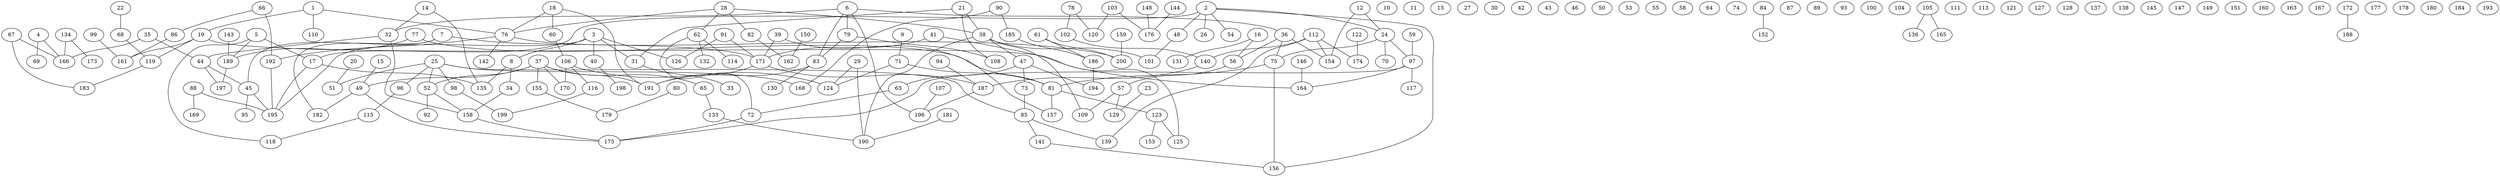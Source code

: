 graph G_1 {
    1;
    2;
    3;
    4;
    5;
    6;
    7;
    8;
    9;
    10;
    11;
    12;
    13;
    14;
    15;
    16;
    17;
    18;
    19;
    20;
    21;
    22;
    23;
    24;
    25;
    26;
    27;
    28;
    29;
    30;
    31;
    32;
    33;
    34;
    35;
    36;
    37;
    38;
    39;
    40;
    41;
    42;
    43;
    44;
    45;
    46;
    47;
    48;
    49;
    50;
    51;
    52;
    53;
    54;
    55;
    56;
    57;
    58;
    59;
    60;
    61;
    62;
    63;
    64;
    65;
    66;
    67;
    68;
    69;
    70;
    71;
    72;
    73;
    74;
    75;
    76;
    77;
    78;
    79;
    80;
    81;
    82;
    83;
    84;
    85;
    86;
    87;
    88;
    89;
    90;
    91;
    92;
    93;
    94;
    95;
    96;
    97;
    98;
    99;
    100;
    101;
    102;
    103;
    104;
    105;
    106;
    107;
    108;
    109;
    110;
    111;
    112;
    113;
    114;
    115;
    116;
    117;
    118;
    119;
    120;
    121;
    122;
    123;
    124;
    125;
    126;
    127;
    128;
    129;
    130;
    131;
    132;
    133;
    134;
    135;
    136;
    137;
    138;
    139;
    140;
    141;
    142;
    143;
    144;
    145;
    146;
    147;
    148;
    149;
    150;
    151;
    152;
    153;
    154;
    155;
    156;
    157;
    158;
    159;
    160;
    161;
    162;
    163;
    164;
    165;
    166;
    167;
    168;
    169;
    170;
    171;
    172;
    173;
    174;
    175;
    176;
    177;
    178;
    179;
    180;
    181;
    182;
    183;
    184;
    185;
    186;
    187;
    188;
    189;
    190;
    191;
    192;
    193;
    194;
    195;
    196;
    197;
    198;
    199;
    200;
    1 -- 19;
    1 -- 76;
    1 -- 110;
    2 -- 17;
    2 -- 24;
    2 -- 26;
    2 -- 48;
    2 -- 54;
    2 -- 156;
    3 -- 8;
    3 -- 31;
    3 -- 40;
    3 -- 126;
    3 -- 195;
    4 -- 69;
    4 -- 166;
    5 -- 17;
    5 -- 118;
    5 -- 189;
    6 -- 32;
    6 -- 36;
    6 -- 79;
    6 -- 83;
    6 -- 196;
    7 -- 45;
    7 -- 171;
    7 -- 182;
    8 -- 34;
    8 -- 135;
    9 -- 71;
    12 -- 24;
    12 -- 154;
    14 -- 32;
    14 -- 135;
    15 -- 49;
    16 -- 56;
    16 -- 131;
    17 -- 135;
    17 -- 195;
    18 -- 60;
    18 -- 76;
    18 -- 191;
    19 -- 119;
    19 -- 161;
    19 -- 164;
    20 -- 51;
    21 -- 31;
    21 -- 38;
    21 -- 108;
    22 -- 68;
    23 -- 129;
    24 -- 70;
    24 -- 75;
    24 -- 97;
    25 -- 51;
    25 -- 52;
    25 -- 85;
    25 -- 96;
    25 -- 98;
    25 -- 168;
    28 -- 38;
    28 -- 62;
    28 -- 76;
    28 -- 82;
    29 -- 124;
    29 -- 190;
    31 -- 33;
    32 -- 44;
    32 -- 158;
    34 -- 158;
    35 -- 44;
    35 -- 166;
    36 -- 56;
    36 -- 75;
    36 -- 154;
    37 -- 49;
    37 -- 52;
    37 -- 65;
    37 -- 155;
    37 -- 170;
    37 -- 191;
    38 -- 47;
    38 -- 101;
    38 -- 109;
    38 -- 190;
    39 -- 157;
    39 -- 171;
    40 -- 198;
    41 -- 125;
    41 -- 171;
    44 -- 45;
    44 -- 197;
    45 -- 95;
    45 -- 195;
    47 -- 63;
    47 -- 73;
    47 -- 194;
    48 -- 101;
    49 -- 175;
    49 -- 182;
    52 -- 92;
    52 -- 158;
    56 -- 57;
    57 -- 109;
    57 -- 129;
    59 -- 97;
    60 -- 106;
    61 -- 186;
    61 -- 200;
    62 -- 72;
    62 -- 114;
    62 -- 132;
    63 -- 72;
    65 -- 133;
    66 -- 86;
    66 -- 192;
    67 -- 166;
    67 -- 183;
    68 -- 119;
    71 -- 81;
    71 -- 124;
    72 -- 175;
    73 -- 85;
    75 -- 81;
    75 -- 156;
    76 -- 142;
    76 -- 192;
    76 -- 200;
    77 -- 81;
    77 -- 189;
    78 -- 102;
    78 -- 120;
    79 -- 83;
    79 -- 108;
    80 -- 179;
    81 -- 123;
    81 -- 157;
    82 -- 162;
    83 -- 130;
    83 -- 191;
    84 -- 152;
    85 -- 139;
    85 -- 141;
    86 -- 161;
    88 -- 169;
    88 -- 195;
    90 -- 168;
    90 -- 185;
    91 -- 126;
    91 -- 171;
    94 -- 187;
    96 -- 115;
    97 -- 117;
    97 -- 164;
    97 -- 175;
    98 -- 199;
    99 -- 161;
    102 -- 140;
    103 -- 120;
    103 -- 176;
    105 -- 136;
    105 -- 165;
    106 -- 116;
    106 -- 124;
    106 -- 170;
    107 -- 196;
    112 -- 139;
    112 -- 140;
    112 -- 154;
    112 -- 174;
    115 -- 118;
    116 -- 199;
    119 -- 183;
    122 -- 174;
    123 -- 125;
    123 -- 153;
    133 -- 190;
    134 -- 166;
    134 -- 173;
    140 -- 187;
    141 -- 156;
    143 -- 189;
    144 -- 176;
    146 -- 164;
    148 -- 176;
    150 -- 162;
    155 -- 179;
    158 -- 175;
    159 -- 200;
    171 -- 187;
    171 -- 191;
    172 -- 188;
    181 -- 190;
    185 -- 186;
    186 -- 194;
    187 -- 196;
    189 -- 197;
    192 -- 195;
}
